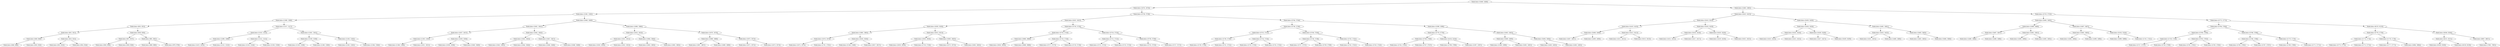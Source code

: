 digraph G{
1598005588 [label="Node{data=[5406, 5406]}"]
1598005588 -> 1637037070
1637037070 [label="Node{data=[1674, 1674]}"]
1637037070 -> 1003409618
1003409618 [label="Node{data=[1565, 1565]}"]
1003409618 -> 361198803
361198803 [label="Node{data=[1368, 1368]}"]
361198803 -> 932205110
932205110 [label="Node{data=[855, 855]}"]
932205110 -> 1339765646
1339765646 [label="Node{data=[851, 851]}"]
1339765646 -> 48112359
48112359 [label="Node{data=[849, 849]}"]
48112359 -> 743571331
743571331 [label="Node{data=[848, 848]}"]
48112359 -> 426056157
426056157 [label="Node{data=[850, 850]}"]
1339765646 -> 255073852
255073852 [label="Node{data=[853, 853]}"]
255073852 -> 2089733159
2089733159 [label="Node{data=[852, 852]}"]
255073852 -> 1602259410
1602259410 [label="Node{data=[854, 854]}"]
932205110 -> 1847248910
1847248910 [label="Node{data=[859, 859]}"]
1847248910 -> 1097920015
1097920015 [label="Node{data=[857, 857]}"]
1097920015 -> 1268121074
1268121074 [label="Node{data=[856, 856]}"]
1097920015 -> 276833099
276833099 [label="Node{data=[858, 858]}"]
1847248910 -> 685954029
685954029 [label="Node{data=[861, 861]}"]
685954029 -> 1847873640
1847873640 [label="Node{data=[860, 860]}"]
685954029 -> 179980851
179980851 [label="Node{data=[978, 978]}"]
361198803 -> 464632404
464632404 [label="Node{data=[1557, 1557]}"]
464632404 -> 628260724
628260724 [label="Node{data=[1553, 1553]}"]
628260724 -> 1771691170
1771691170 [label="Node{data=[1496, 1496]}"]
1771691170 -> 824899696
824899696 [label="Node{data=[1423, 1423]}"]
1771691170 -> 668964635
668964635 [label="Node{data=[1552, 1552]}"]
628260724 -> 291554635
291554635 [label="Node{data=[1555, 1555]}"]
291554635 -> 909866761
909866761 [label="Node{data=[1554, 1554]}"]
291554635 -> 1345642694
1345642694 [label="Node{data=[1556, 1556]}"]
464632404 -> 193516180
193516180 [label="Node{data=[1561, 1561]}"]
193516180 -> 483722291
483722291 [label="Node{data=[1559, 1559]}"]
483722291 -> 1908128671
1908128671 [label="Node{data=[1558, 1558]}"]
483722291 -> 117327806
117327806 [label="Node{data=[1560, 1560]}"]
193516180 -> 1269774727
1269774727 [label="Node{data=[1563, 1563]}"]
1269774727 -> 2146388061
2146388061 [label="Node{data=[1562, 1562]}"]
1269774727 -> 1403282300
1403282300 [label="Node{data=[1564, 1564]}"]
1003409618 -> 655564033
655564033 [label="Node{data=[1649, 1649]}"]
655564033 -> 365067109
365067109 [label="Node{data=[1641, 1641]}"]
365067109 -> 275407904
275407904 [label="Node{data=[1637, 1637]}"]
275407904 -> 1621445330
1621445330 [label="Node{data=[1593, 1593]}"]
1621445330 -> 1608628434
1608628434 [label="Node{data=[1566, 1566]}"]
1621445330 -> 1501493528
1501493528 [label="Node{data=[1621, 1621]}"]
275407904 -> 452382067
452382067 [label="Node{data=[1639, 1639]}"]
452382067 -> 1355802405
1355802405 [label="Node{data=[1638, 1638]}"]
452382067 -> 45806278
45806278 [label="Node{data=[1640, 1640]}"]
365067109 -> 740453808
740453808 [label="Node{data=[1645, 1645]}"]
740453808 -> 1290258
1290258 [label="Node{data=[1643, 1643]}"]
1290258 -> 793414138
793414138 [label="Node{data=[1642, 1642]}"]
1290258 -> 2050191895
2050191895 [label="Node{data=[1644, 1644]}"]
740453808 -> 1170460428
1170460428 [label="Node{data=[1647, 1647]}"]
1170460428 -> 1489859718
1489859718 [label="Node{data=[1646, 1646]}"]
1170460428 -> 590558012
590558012 [label="Node{data=[1648, 1648]}"]
655564033 -> 1123114631
1123114631 [label="Node{data=[1666, 1666]}"]
1123114631 -> 420561530
420561530 [label="Node{data=[1653, 1653]}"]
420561530 -> 717974682
717974682 [label="Node{data=[1651, 1651]}"]
717974682 -> 282787884
282787884 [label="Node{data=[1650, 1650]}"]
717974682 -> 1477861846
1477861846 [label="Node{data=[1652, 1652]}"]
420561530 -> 1267198524
1267198524 [label="Node{data=[1664, 1664]}"]
1267198524 -> 987361386
987361386 [label="Node{data=[1663, 1663]}"]
1267198524 -> 1925930365
1925930365 [label="Node{data=[1665, 1665]}"]
1123114631 -> 431528483
431528483 [label="Node{data=[1670, 1670]}"]
431528483 -> 1830438178
1830438178 [label="Node{data=[1668, 1668]}"]
1830438178 -> 406172235
406172235 [label="Node{data=[1667, 1667]}"]
1830438178 -> 809313413
809313413 [label="Node{data=[1669, 1669]}"]
431528483 -> 1837746467
1837746467 [label="Node{data=[1672, 1672]}"]
1837746467 -> 1376105189
1376105189 [label="Node{data=[1671, 1671]}"]
1837746467 -> 1729623300
1729623300 [label="Node{data=[1673, 1673]}"]
1637037070 -> 1054342255
1054342255 [label="Node{data=[3728, 3728]}"]
1054342255 -> 498395719
498395719 [label="Node{data=[3432, 3432]}"]
498395719 -> 1650061710
1650061710 [label="Node{data=[2628, 2628]}"]
1650061710 -> 985564948
985564948 [label="Node{data=[1885, 1885]}"]
985564948 -> 990585000
990585000 [label="Node{data=[1676, 1676]}"]
990585000 -> 30872412
30872412 [label="Node{data=[1675, 1675]}"]
990585000 -> 741295977
741295977 [label="Node{data=[1701, 1701]}"]
985564948 -> 1659364319
1659364319 [label="Node{data=[2626, 2626]}"]
1659364319 -> 9142603
9142603 [label="Node{data=[2146, 2146]}"]
1659364319 -> 964640757
964640757 [label="Node{data=[2627, 2627]}"]
1650061710 -> 1866281916
1866281916 [label="Node{data=[3013, 3013]}"]
1866281916 -> 848940191
848940191 [label="Node{data=[2630, 2630]}"]
848940191 -> 1849983582
1849983582 [label="Node{data=[2629, 2629]}"]
848940191 -> 780437748
780437748 [label="Node{data=[2750, 2750]}"]
1866281916 -> 673377867
673377867 [label="Node{data=[3402, 3402]}"]
673377867 -> 1419981540
1419981540 [label="Node{data=[3372, 3372]}"]
673377867 -> 507448412
507448412 [label="Node{data=[3405, 3405]}"]
498395719 -> 343336007
343336007 [label="Node{data=[3720, 3720]}"]
343336007 -> 731451444
731451444 [label="Node{data=[3716, 3716]}"]
731451444 -> 1717580721
1717580721 [label="Node{data=[3666, 3666]}"]
1717580721 -> 14393037
14393037 [label="Node{data=[3650, 3650]}"]
1717580721 -> 598480461
598480461 [label="Node{data=[3688, 3688]}"]
731451444 -> 1079491260
1079491260 [label="Node{data=[3718, 3718]}"]
1079491260 -> 659416252
659416252 [label="Node{data=[3717, 3717]}"]
1079491260 -> 2075933550
2075933550 [label="Node{data=[3719, 3719]}"]
343336007 -> 954287146
954287146 [label="Node{data=[3724, 3724]}"]
954287146 -> 1159629776
1159629776 [label="Node{data=[3722, 3722]}"]
1159629776 -> 222232523
222232523 [label="Node{data=[3721, 3721]}"]
1159629776 -> 390316617
390316617 [label="Node{data=[3723, 3723]}"]
954287146 -> 623969439
623969439 [label="Node{data=[3726, 3726]}"]
623969439 -> 339758050
339758050 [label="Node{data=[3725, 3725]}"]
623969439 -> 1861889542
1861889542 [label="Node{data=[3727, 3727]}"]
1054342255 -> 1730344986
1730344986 [label="Node{data=[3744, 3744]}"]
1730344986 -> 1251610013
1251610013 [label="Node{data=[3736, 3736]}"]
1251610013 -> 1553154167
1553154167 [label="Node{data=[3732, 3732]}"]
1553154167 -> 1671880701
1671880701 [label="Node{data=[3730, 3730]}"]
1671880701 -> 330566075
330566075 [label="Node{data=[3729, 3729]}"]
1671880701 -> 165157045
165157045 [label="Node{data=[3731, 3731]}"]
1553154167 -> 1334731009
1334731009 [label="Node{data=[3734, 3734]}"]
1334731009 -> 436340282
436340282 [label="Node{data=[3733, 3733]}"]
1334731009 -> 692600080
692600080 [label="Node{data=[3735, 3735]}"]
1251610013 -> 1612485948
1612485948 [label="Node{data=[3740, 3740]}"]
1612485948 -> 1554413143
1554413143 [label="Node{data=[3738, 3738]}"]
1554413143 -> 1444911151
1444911151 [label="Node{data=[3737, 3737]}"]
1554413143 -> 1054318401
1054318401 [label="Node{data=[3739, 3739]}"]
1612485948 -> 988170450
988170450 [label="Node{data=[3742, 3742]}"]
988170450 -> 1436390679
1436390679 [label="Node{data=[3741, 3741]}"]
988170450 -> 2137629035
2137629035 [label="Node{data=[3743, 3743]}"]
1730344986 -> 2101744720
2101744720 [label="Node{data=[5398, 5398]}"]
2101744720 -> 1978557426
1978557426 [label="Node{data=[3779, 3779]}"]
1978557426 -> 1281521013
1281521013 [label="Node{data=[3746, 3746]}"]
1281521013 -> 2117269355
2117269355 [label="Node{data=[3745, 3745]}"]
1281521013 -> 865835113
865835113 [label="Node{data=[3747, 3747]}"]
1978557426 -> 896306203
896306203 [label="Node{data=[4534, 4534]}"]
896306203 -> 1786416670
1786416670 [label="Node{data=[3798, 3798]}"]
896306203 -> 60466581
60466581 [label="Node{data=[5397, 5397]}"]
2101744720 -> 1823288671
1823288671 [label="Node{data=[5402, 5402]}"]
1823288671 -> 1030781061
1030781061 [label="Node{data=[5400, 5400]}"]
1030781061 -> 63183691
63183691 [label="Node{data=[5399, 5399]}"]
1030781061 -> 1436852395
1436852395 [label="Node{data=[5401, 5401]}"]
1823288671 -> 1348905109
1348905109 [label="Node{data=[5404, 5404]}"]
1348905109 -> 1860982348
1860982348 [label="Node{data=[5403, 5403]}"]
1348905109 -> 1305548441
1305548441 [label="Node{data=[5405, 5405]}"]
1598005588 -> 1031820912
1031820912 [label="Node{data=[5485, 5485]}"]
1031820912 -> 1481077589
1481077589 [label="Node{data=[5422, 5422]}"]
1481077589 -> 1419051047
1419051047 [label="Node{data=[5414, 5414]}"]
1419051047 -> 297120242
297120242 [label="Node{data=[5410, 5410]}"]
297120242 -> 783898210
783898210 [label="Node{data=[5408, 5408]}"]
783898210 -> 1300714811
1300714811 [label="Node{data=[5407, 5407]}"]
783898210 -> 837804180
837804180 [label="Node{data=[5409, 5409]}"]
297120242 -> 225049978
225049978 [label="Node{data=[5412, 5412]}"]
225049978 -> 1770496243
1770496243 [label="Node{data=[5411, 5411]}"]
225049978 -> 509480565
509480565 [label="Node{data=[5413, 5413]}"]
1419051047 -> 1358673514
1358673514 [label="Node{data=[5418, 5418]}"]
1358673514 -> 314245922
314245922 [label="Node{data=[5416, 5416]}"]
314245922 -> 1181727166
1181727166 [label="Node{data=[5415, 5415]}"]
314245922 -> 673987232
673987232 [label="Node{data=[5417, 5417]}"]
1358673514 -> 627675433
627675433 [label="Node{data=[5420, 5420]}"]
627675433 -> 1862345909
1862345909 [label="Node{data=[5419, 5419]}"]
627675433 -> 1419301538
1419301538 [label="Node{data=[5421, 5421]}"]
1481077589 -> 489163691
489163691 [label="Node{data=[5430, 5430]}"]
489163691 -> 1956717054
1956717054 [label="Node{data=[5426, 5426]}"]
1956717054 -> 308516691
308516691 [label="Node{data=[5424, 5424]}"]
308516691 -> 8149631
8149631 [label="Node{data=[5423, 5423]}"]
308516691 -> 1574206600
1574206600 [label="Node{data=[5425, 5425]}"]
1956717054 -> 545724445
545724445 [label="Node{data=[5428, 5428]}"]
545724445 -> 777046609
777046609 [label="Node{data=[5427, 5427]}"]
545724445 -> 1277018694
1277018694 [label="Node{data=[5429, 5429]}"]
489163691 -> 844355441
844355441 [label="Node{data=[5481, 5481]}"]
844355441 -> 705459926
705459926 [label="Node{data=[5432, 5432]}"]
705459926 -> 44442500
44442500 [label="Node{data=[5431, 5431]}"]
705459926 -> 546037348
546037348 [label="Node{data=[5480, 5480]}"]
844355441 -> 206531931
206531931 [label="Node{data=[5483, 5483]}"]
206531931 -> 1161564354
1161564354 [label="Node{data=[5482, 5482]}"]
206531931 -> 1991619042
1991619042 [label="Node{data=[5484, 5484]}"]
1031820912 -> 145959342
145959342 [label="Node{data=[5753, 5753]}"]
145959342 -> 2145495126
2145495126 [label="Node{data=[5493, 5493]}"]
2145495126 -> 1518210408
1518210408 [label="Node{data=[5489, 5489]}"]
1518210408 -> 18845028
18845028 [label="Node{data=[5487, 5487]}"]
18845028 -> 284179120
284179120 [label="Node{data=[5486, 5486]}"]
18845028 -> 1654756320
1654756320 [label="Node{data=[5488, 5488]}"]
1518210408 -> 1218365329
1218365329 [label="Node{data=[5491, 5491]}"]
1218365329 -> 899094347
899094347 [label="Node{data=[5490, 5490]}"]
1218365329 -> 614698739
614698739 [label="Node{data=[5492, 5492]}"]
2145495126 -> 1257449236
1257449236 [label="Node{data=[5497, 5497]}"]
1257449236 -> 1961870228
1961870228 [label="Node{data=[5495, 5495]}"]
1961870228 -> 2035269389
2035269389 [label="Node{data=[5494, 5494]}"]
1961870228 -> 1101230785
1101230785 [label="Node{data=[5496, 5496]}"]
1257449236 -> 314259046
314259046 [label="Node{data=[5534, 5534]}"]
314259046 -> 415413446
415413446 [label="Node{data=[5498, 5498]}"]
314259046 -> 477222660
477222660 [label="Node{data=[5741, 5741]}"]
145959342 -> 1176410929
1176410929 [label="Node{data=[5772, 5772]}"]
1176410929 -> 224238994
224238994 [label="Node{data=[5764, 5764]}"]
224238994 -> 3439739
3439739 [label="Node{data=[5760, 5760]}"]
3439739 -> 309281422
309281422 [label="Node{data=[5758, 5758]}"]
309281422 -> 538608865
538608865 [label="Node{data=[5757, 5757]}"]
309281422 -> 1095384189
1095384189 [label="Node{data=[5759, 5759]}"]
3439739 -> 1648252811
1648252811 [label="Node{data=[5762, 5762]}"]
1648252811 -> 179114608
179114608 [label="Node{data=[5761, 5761]}"]
1648252811 -> 2120528456
2120528456 [label="Node{data=[5763, 5763]}"]
224238994 -> 1851637805
1851637805 [label="Node{data=[5768, 5768]}"]
1851637805 -> 2119127138
2119127138 [label="Node{data=[5766, 5766]}"]
2119127138 -> 479458121
479458121 [label="Node{data=[5765, 5765]}"]
2119127138 -> 1195304033
1195304033 [label="Node{data=[5767, 5767]}"]
1851637805 -> 1197606915
1197606915 [label="Node{data=[5770, 5770]}"]
1197606915 -> 1135254733
1135254733 [label="Node{data=[5769, 5769]}"]
1197606915 -> 1084241482
1084241482 [label="Node{data=[5771, 5771]}"]
1176410929 -> 1888346067
1888346067 [label="Node{data=[6133, 6133]}"]
1888346067 -> 662238161
662238161 [label="Node{data=[5776, 5776]}"]
662238161 -> 816008967
816008967 [label="Node{data=[5774, 5774]}"]
816008967 -> 1903177023
1903177023 [label="Node{data=[5773, 5773]}"]
816008967 -> 1872566149
1872566149 [label="Node{data=[5775, 5775]}"]
662238161 -> 261855196
261855196 [label="Node{data=[5778, 5778]}"]
261855196 -> 636107359
636107359 [label="Node{data=[5777, 5777]}"]
261855196 -> 1426317832
1426317832 [label="Node{data=[5884, 5884]}"]
1888346067 -> 1378219538
1378219538 [label="Node{data=[6264, 6264]}"]
1378219538 -> 30650109
30650109 [label="Node{data=[6221, 6221]}"]
30650109 -> 1964983386
1964983386 [label="Node{data=[6160, 6160]}"]
30650109 -> 1061616467
1061616467 [label="Node{data=[6226, 6226]}"]
1378219538 -> 1118703567
1118703567 [label="Node{data=[6607, 6607]}"]
1118703567 -> 1578558753
1578558753 [label="Node{data=[7691, 7691]}"]
}